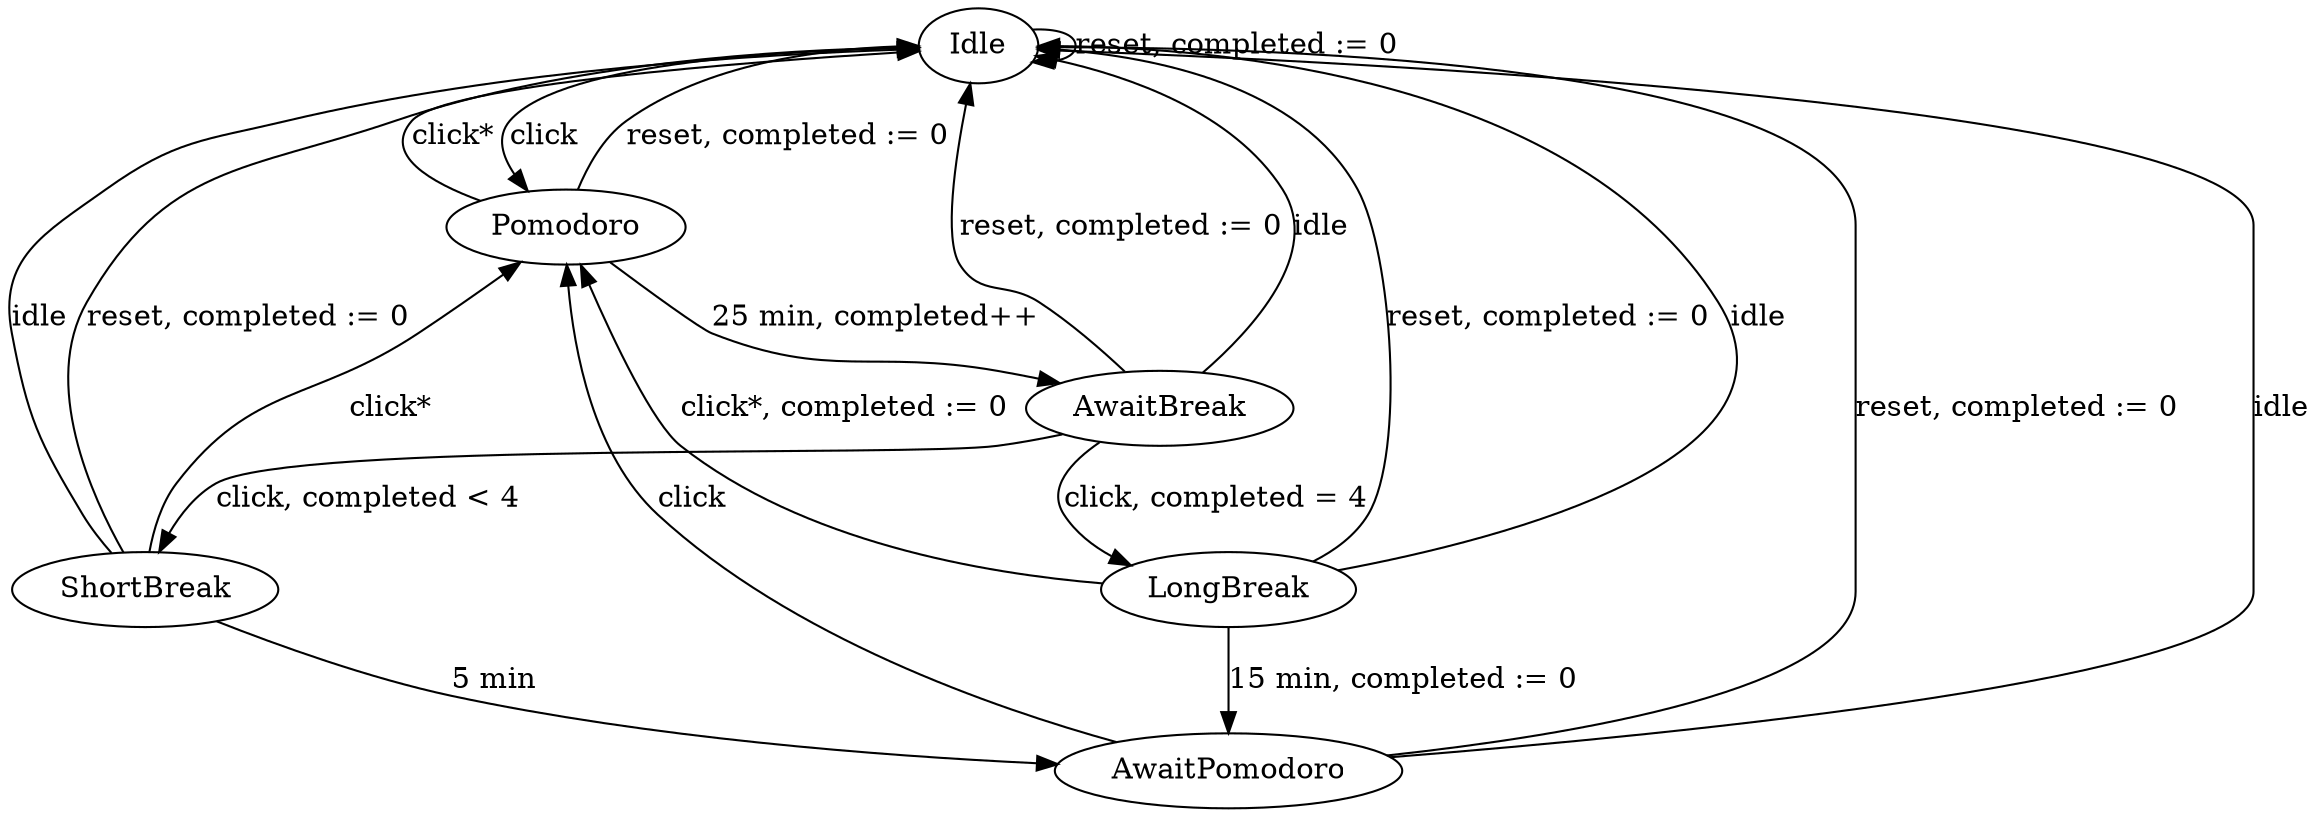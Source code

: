 digraph {
  "Idle";
  "Pomodoro";
  "AwaitBreak";

  subgraph {
    rank = same;
    "ShortBreak";
    "LongBreak";
  }

  "AwaitPomodoro";

  Idle -> Pomodoro [ label = "click" ];
  Idle -> Idle [ label = "reset, completed := 0" ];

  Pomodoro -> AwaitBreak [ label = "25 min, completed++" ];
  Pomodoro -> Idle [ label = "reset, completed := 0" ];
  Pomodoro -> Idle [ label = "click*" ];

  AwaitBreak -> ShortBreak [ label = "click, completed < 4" ];
  AwaitBreak -> LongBreak [ label = "click, completed = 4" ];
  AwaitBreak -> Idle [ label = "reset, completed := 0" ];
  AwaitBreak -> Idle [ label = "idle" ];

  ShortBreak -> AwaitPomodoro [ label = "5 min" ];
  ShortBreak -> Idle [ label = "reset, completed := 0" ];
  ShortBreak -> Pomodoro[ label = "click*"  ];
  ShortBreak -> Idle [ label="idle" ];

  LongBreak -> AwaitPomodoro [ label = "15 min, completed := 0" ];
  LongBreak -> Idle [ label = "reset, completed := 0" ];
  LongBreak -> Pomodoro [ label = "click*, completed := 0" ];
  LongBreak -> Idle [ label="idle" ];

  AwaitPomodoro -> Pomodoro [ label = "click" ];
  AwaitPomodoro -> Idle [ label = "reset, completed := 0" ];
  AwaitPomodoro -> Idle [ label = "idle" ];
}
